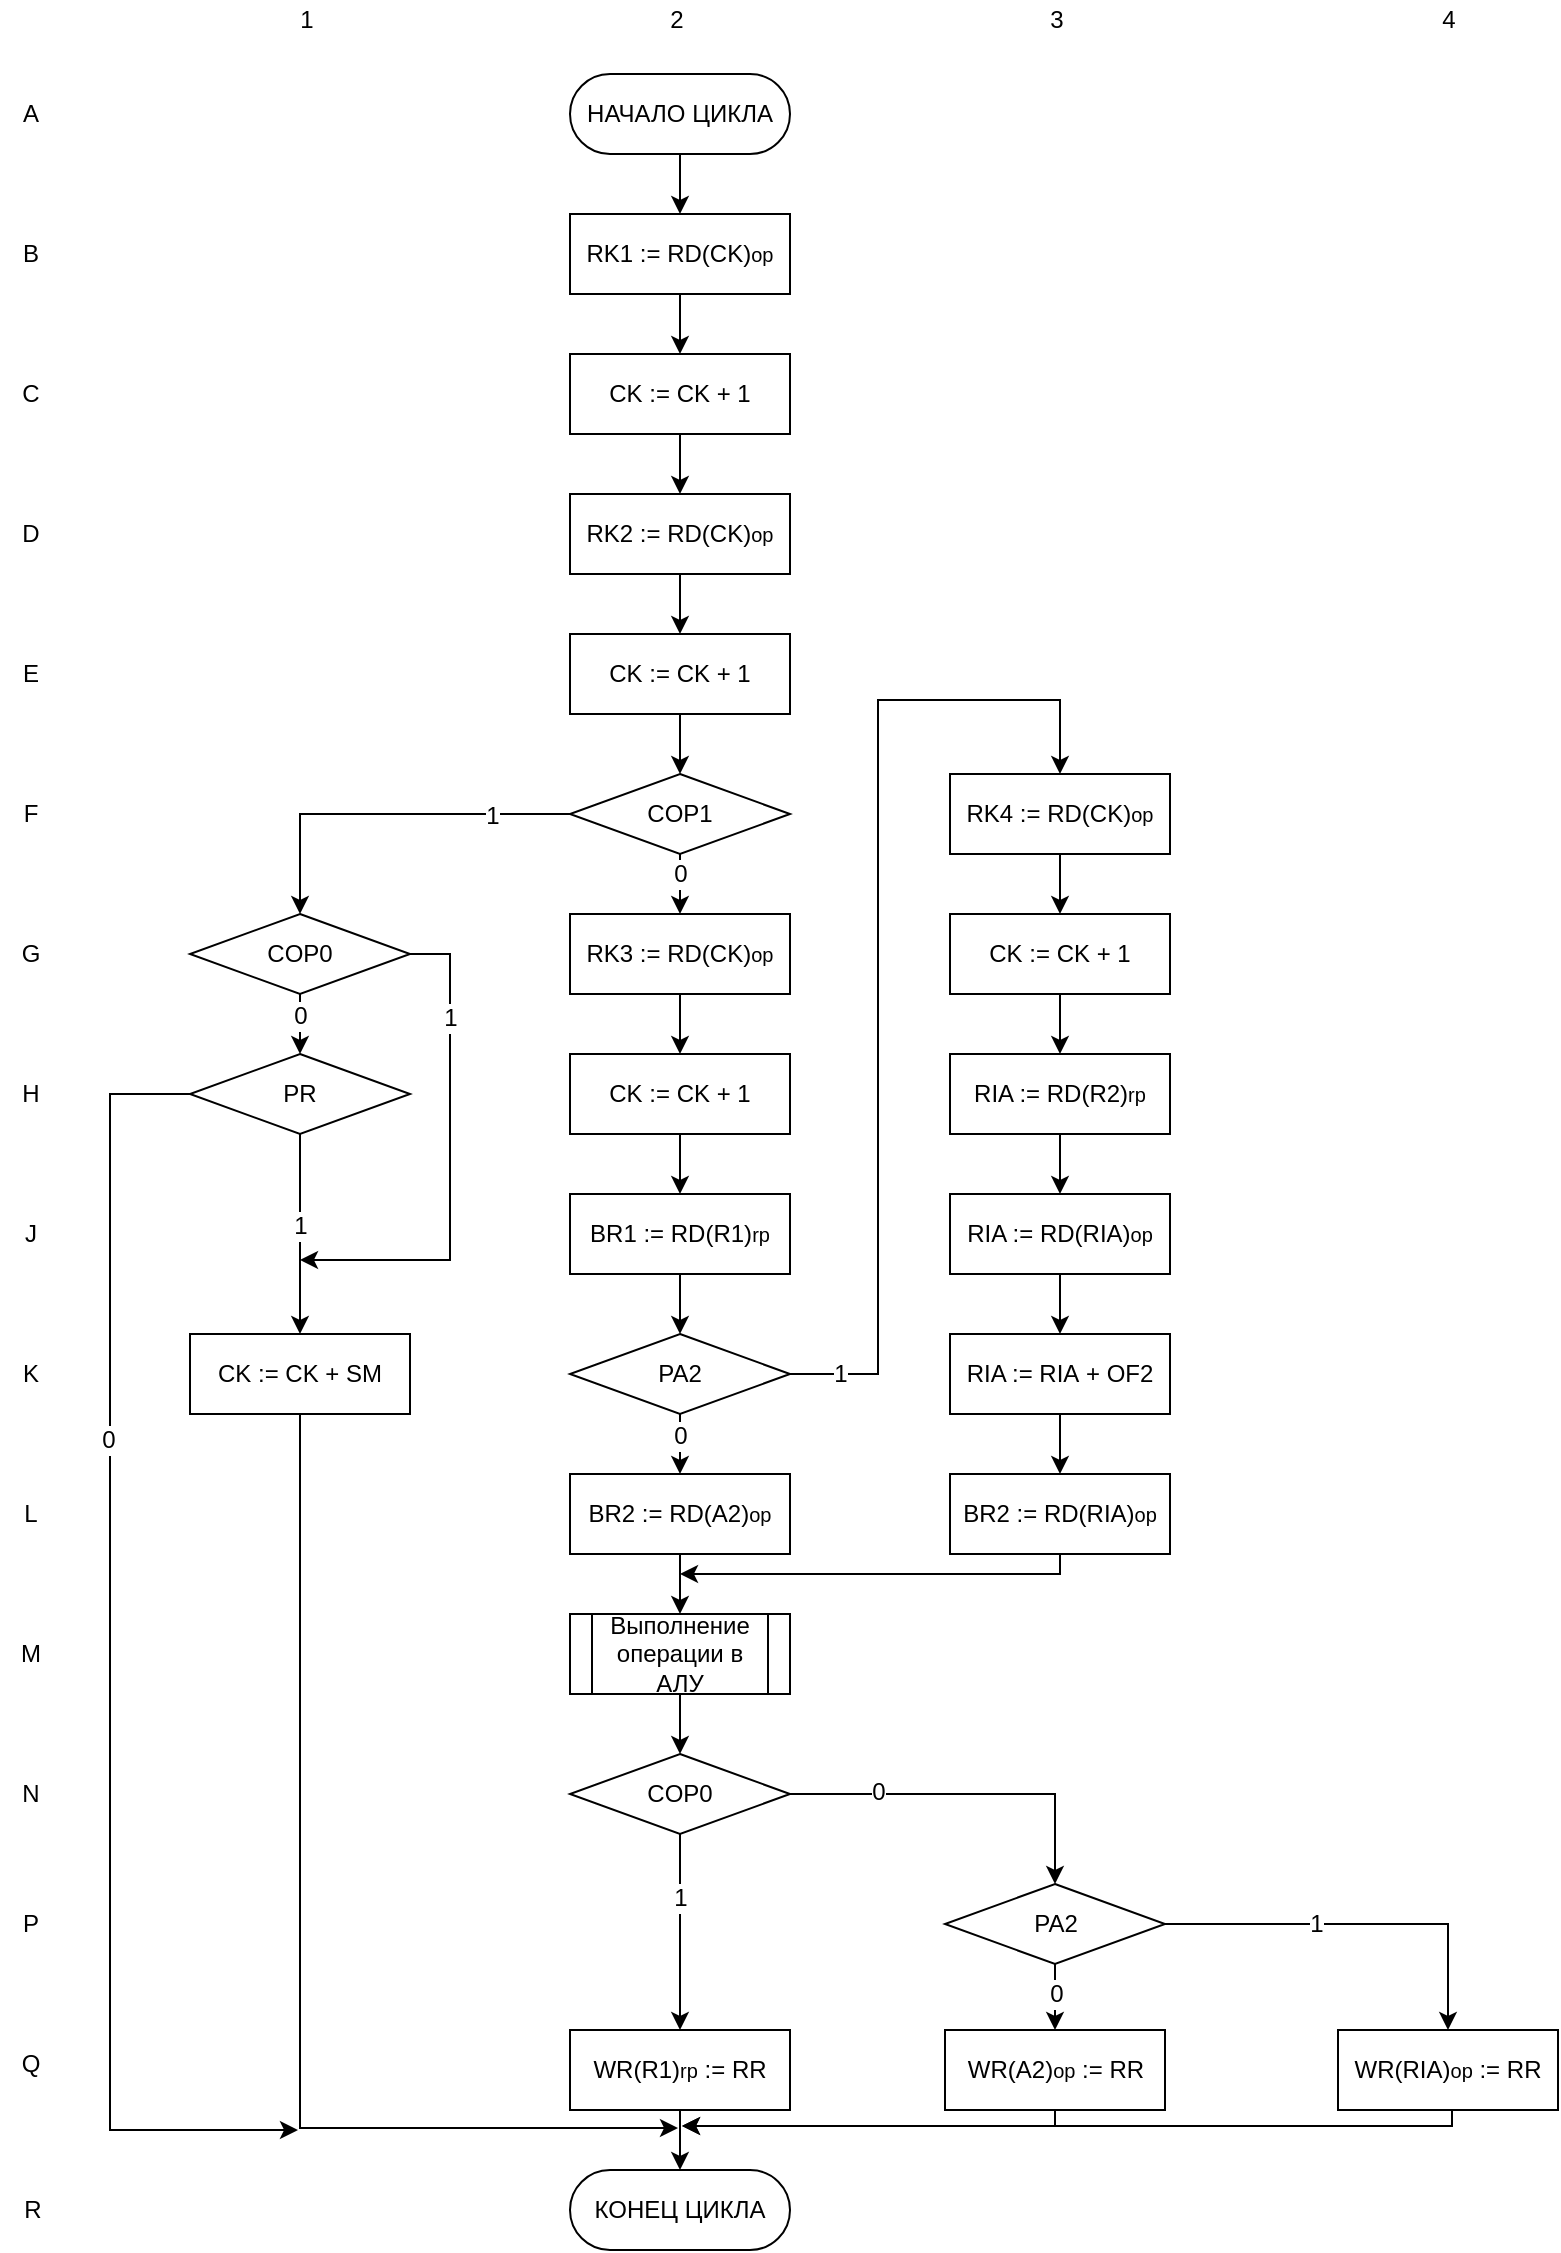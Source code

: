 <mxfile version="12.6.5" type="device"><diagram id="C5RBs43oDa-KdzZeNtuy" name="Page-1"><mxGraphModel dx="898" dy="666" grid="0" gridSize="10" guides="1" tooltips="1" connect="1" arrows="1" fold="1" page="1" pageScale="1" pageWidth="827" pageHeight="1169" math="0" shadow="0"><root><mxCell id="WIyWlLk6GJQsqaUBKTNV-0"/><mxCell id="WIyWlLk6GJQsqaUBKTNV-1" parent="WIyWlLk6GJQsqaUBKTNV-0"/><mxCell id="AU5bvNwJhqOkiv57Mv6I-17" style="edgeStyle=orthogonalEdgeStyle;rounded=0;orthogonalLoop=1;jettySize=auto;html=1;exitX=0.5;exitY=1;exitDx=0;exitDy=0;entryX=0.5;entryY=0;entryDx=0;entryDy=0;" parent="WIyWlLk6GJQsqaUBKTNV-1" source="AU5bvNwJhqOkiv57Mv6I-0" target="AU5bvNwJhqOkiv57Mv6I-1" edge="1"><mxGeometry relative="1" as="geometry"/></mxCell><mxCell id="AU5bvNwJhqOkiv57Mv6I-0" value="НАЧАЛО ЦИКЛА" style="rounded=1;whiteSpace=wrap;html=1;arcSize=50;" parent="WIyWlLk6GJQsqaUBKTNV-1" vertex="1"><mxGeometry x="295" y="47" width="110" height="40" as="geometry"/></mxCell><mxCell id="AU5bvNwJhqOkiv57Mv6I-16" style="edgeStyle=orthogonalEdgeStyle;rounded=0;orthogonalLoop=1;jettySize=auto;html=1;exitX=0.5;exitY=1;exitDx=0;exitDy=0;entryX=0.5;entryY=0;entryDx=0;entryDy=0;" parent="WIyWlLk6GJQsqaUBKTNV-1" source="AU5bvNwJhqOkiv57Mv6I-1" target="AU5bvNwJhqOkiv57Mv6I-4" edge="1"><mxGeometry relative="1" as="geometry"/></mxCell><mxCell id="AU5bvNwJhqOkiv57Mv6I-1" value="RK1 := RD(CK)&lt;font size=&quot;1&quot;&gt;op&lt;/font&gt;" style="rounded=0;whiteSpace=wrap;html=1;" parent="WIyWlLk6GJQsqaUBKTNV-1" vertex="1"><mxGeometry x="295" y="117" width="110" height="40" as="geometry"/></mxCell><mxCell id="AU5bvNwJhqOkiv57Mv6I-15" style="edgeStyle=orthogonalEdgeStyle;rounded=0;orthogonalLoop=1;jettySize=auto;html=1;exitX=0.5;exitY=1;exitDx=0;exitDy=0;entryX=0.5;entryY=0;entryDx=0;entryDy=0;" parent="WIyWlLk6GJQsqaUBKTNV-1" source="AU5bvNwJhqOkiv57Mv6I-4" target="AU5bvNwJhqOkiv57Mv6I-10" edge="1"><mxGeometry relative="1" as="geometry"/></mxCell><mxCell id="AU5bvNwJhqOkiv57Mv6I-4" value="CK := CK + 1" style="rounded=0;whiteSpace=wrap;html=1;" parent="WIyWlLk6GJQsqaUBKTNV-1" vertex="1"><mxGeometry x="295" y="187" width="110" height="40" as="geometry"/></mxCell><mxCell id="AU5bvNwJhqOkiv57Mv6I-12" style="edgeStyle=orthogonalEdgeStyle;rounded=0;orthogonalLoop=1;jettySize=auto;html=1;entryX=0.5;entryY=0;entryDx=0;entryDy=0;" parent="WIyWlLk6GJQsqaUBKTNV-1" source="AU5bvNwJhqOkiv57Mv6I-5" target="AU5bvNwJhqOkiv57Mv6I-28" edge="1"><mxGeometry relative="1" as="geometry"><mxPoint x="350" y="457" as="targetPoint"/></mxGeometry></mxCell><mxCell id="bEGK7wOiKDBB2v7dSeWp-32" value="0" style="text;html=1;align=center;verticalAlign=middle;resizable=0;points=[];labelBackgroundColor=#ffffff;" parent="AU5bvNwJhqOkiv57Mv6I-12" vertex="1" connectable="0"><mxGeometry x="0.2" relative="1" as="geometry"><mxPoint as="offset"/></mxGeometry></mxCell><mxCell id="AU5bvNwJhqOkiv57Mv6I-54" style="edgeStyle=orthogonalEdgeStyle;rounded=0;orthogonalLoop=1;jettySize=auto;html=1;exitX=0;exitY=0.5;exitDx=0;exitDy=0;entryX=0.5;entryY=0;entryDx=0;entryDy=0;" parent="WIyWlLk6GJQsqaUBKTNV-1" source="AU5bvNwJhqOkiv57Mv6I-5" target="AU5bvNwJhqOkiv57Mv6I-55" edge="1"><mxGeometry relative="1" as="geometry"><mxPoint x="160" y="397" as="targetPoint"/></mxGeometry></mxCell><mxCell id="bEGK7wOiKDBB2v7dSeWp-33" value="1" style="text;html=1;align=center;verticalAlign=middle;resizable=0;points=[];labelBackgroundColor=#ffffff;" parent="AU5bvNwJhqOkiv57Mv6I-54" vertex="1" connectable="0"><mxGeometry x="-0.571" y="1" relative="1" as="geometry"><mxPoint as="offset"/></mxGeometry></mxCell><mxCell id="AU5bvNwJhqOkiv57Mv6I-5" value="COP1" style="rhombus;whiteSpace=wrap;html=1;" parent="WIyWlLk6GJQsqaUBKTNV-1" vertex="1"><mxGeometry x="295" y="397" width="110" height="40" as="geometry"/></mxCell><mxCell id="AU5bvNwJhqOkiv57Mv6I-23" style="edgeStyle=orthogonalEdgeStyle;rounded=0;orthogonalLoop=1;jettySize=auto;html=1;exitX=1;exitY=0.5;exitDx=0;exitDy=0;entryX=0.5;entryY=0;entryDx=0;entryDy=0;" parent="WIyWlLk6GJQsqaUBKTNV-1" source="AU5bvNwJhqOkiv57Mv6I-6" target="bEGK7wOiKDBB2v7dSeWp-2" edge="1"><mxGeometry relative="1" as="geometry"><mxPoint x="540" y="390" as="targetPoint"/><Array as="points"><mxPoint x="449" y="697"/><mxPoint x="449" y="360"/><mxPoint x="540" y="360"/></Array></mxGeometry></mxCell><mxCell id="bEGK7wOiKDBB2v7dSeWp-40" value="1" style="text;html=1;align=center;verticalAlign=middle;resizable=0;points=[];labelBackgroundColor=#ffffff;" parent="AU5bvNwJhqOkiv57Mv6I-23" vertex="1" connectable="0"><mxGeometry x="-0.953" relative="1" as="geometry"><mxPoint x="13" as="offset"/></mxGeometry></mxCell><mxCell id="bEGK7wOiKDBB2v7dSeWp-13" style="edgeStyle=orthogonalEdgeStyle;rounded=0;orthogonalLoop=1;jettySize=auto;html=1;exitX=0.5;exitY=1;exitDx=0;exitDy=0;entryX=0.5;entryY=0;entryDx=0;entryDy=0;" parent="WIyWlLk6GJQsqaUBKTNV-1" source="AU5bvNwJhqOkiv57Mv6I-6" target="bEGK7wOiKDBB2v7dSeWp-10" edge="1"><mxGeometry relative="1" as="geometry"/></mxCell><mxCell id="bEGK7wOiKDBB2v7dSeWp-41" value="0" style="text;html=1;align=center;verticalAlign=middle;resizable=0;points=[];labelBackgroundColor=#ffffff;" parent="bEGK7wOiKDBB2v7dSeWp-13" vertex="1" connectable="0"><mxGeometry x="-0.3" y="2" relative="1" as="geometry"><mxPoint x="-2" as="offset"/></mxGeometry></mxCell><mxCell id="AU5bvNwJhqOkiv57Mv6I-6" value="PA2" style="rhombus;whiteSpace=wrap;html=1;" parent="WIyWlLk6GJQsqaUBKTNV-1" vertex="1"><mxGeometry x="295" y="677" width="110" height="40" as="geometry"/></mxCell><mxCell id="AU5bvNwJhqOkiv57Mv6I-14" style="edgeStyle=orthogonalEdgeStyle;rounded=0;orthogonalLoop=1;jettySize=auto;html=1;exitX=0.5;exitY=1;exitDx=0;exitDy=0;entryX=0.5;entryY=0;entryDx=0;entryDy=0;" parent="WIyWlLk6GJQsqaUBKTNV-1" source="AU5bvNwJhqOkiv57Mv6I-10" target="AU5bvNwJhqOkiv57Mv6I-11" edge="1"><mxGeometry relative="1" as="geometry"/></mxCell><mxCell id="AU5bvNwJhqOkiv57Mv6I-10" value="RK2 := RD(CK)&lt;font size=&quot;1&quot;&gt;op&lt;/font&gt;" style="rounded=0;whiteSpace=wrap;html=1;" parent="WIyWlLk6GJQsqaUBKTNV-1" vertex="1"><mxGeometry x="295" y="257" width="110" height="40" as="geometry"/></mxCell><mxCell id="AU5bvNwJhqOkiv57Mv6I-13" style="edgeStyle=orthogonalEdgeStyle;rounded=0;orthogonalLoop=1;jettySize=auto;html=1;exitX=0.5;exitY=1;exitDx=0;exitDy=0;entryX=0.5;entryY=0;entryDx=0;entryDy=0;" parent="WIyWlLk6GJQsqaUBKTNV-1" source="AU5bvNwJhqOkiv57Mv6I-11" target="AU5bvNwJhqOkiv57Mv6I-5" edge="1"><mxGeometry relative="1" as="geometry"/></mxCell><mxCell id="AU5bvNwJhqOkiv57Mv6I-11" value="CK := CK + 1" style="rounded=0;whiteSpace=wrap;html=1;" parent="WIyWlLk6GJQsqaUBKTNV-1" vertex="1"><mxGeometry x="295" y="327" width="110" height="40" as="geometry"/></mxCell><mxCell id="AU5bvNwJhqOkiv57Mv6I-45" style="edgeStyle=orthogonalEdgeStyle;rounded=0;orthogonalLoop=1;jettySize=auto;html=1;exitX=0.5;exitY=1;exitDx=0;exitDy=0;entryX=0.5;entryY=0;entryDx=0;entryDy=0;" parent="WIyWlLk6GJQsqaUBKTNV-1" source="bEGK7wOiKDBB2v7dSeWp-10" target="AU5bvNwJhqOkiv57Mv6I-33" edge="1"><mxGeometry relative="1" as="geometry"><mxPoint x="350" y="857" as="sourcePoint"/></mxGeometry></mxCell><mxCell id="AU5bvNwJhqOkiv57Mv6I-27" style="edgeStyle=orthogonalEdgeStyle;rounded=0;orthogonalLoop=1;jettySize=auto;html=1;exitX=0.5;exitY=1;exitDx=0;exitDy=0;entryX=0.5;entryY=0;entryDx=0;entryDy=0;" parent="WIyWlLk6GJQsqaUBKTNV-1" source="AU5bvNwJhqOkiv57Mv6I-28" target="AU5bvNwJhqOkiv57Mv6I-29" edge="1"><mxGeometry relative="1" as="geometry"/></mxCell><mxCell id="AU5bvNwJhqOkiv57Mv6I-28" value="RK3 := RD(CK)&lt;font size=&quot;1&quot;&gt;op&lt;/font&gt;" style="rounded=0;whiteSpace=wrap;html=1;" parent="WIyWlLk6GJQsqaUBKTNV-1" vertex="1"><mxGeometry x="295" y="467" width="110" height="40" as="geometry"/></mxCell><mxCell id="AU5bvNwJhqOkiv57Mv6I-29" value="CK := CK + 1" style="rounded=0;whiteSpace=wrap;html=1;" parent="WIyWlLk6GJQsqaUBKTNV-1" vertex="1"><mxGeometry x="295" y="537" width="110" height="40" as="geometry"/></mxCell><mxCell id="AU5bvNwJhqOkiv57Mv6I-32" style="edgeStyle=orthogonalEdgeStyle;rounded=0;orthogonalLoop=1;jettySize=auto;html=1;exitX=0.5;exitY=1;exitDx=0;exitDy=0;entryX=0.5;entryY=0;entryDx=0;entryDy=0;" parent="WIyWlLk6GJQsqaUBKTNV-1" source="AU5bvNwJhqOkiv57Mv6I-29" target="bEGK7wOiKDBB2v7dSeWp-11" edge="1"><mxGeometry relative="1" as="geometry"><mxPoint x="350" y="637" as="sourcePoint"/><mxPoint x="350" y="597" as="targetPoint"/></mxGeometry></mxCell><mxCell id="AU5bvNwJhqOkiv57Mv6I-44" style="edgeStyle=orthogonalEdgeStyle;rounded=0;orthogonalLoop=1;jettySize=auto;html=1;exitX=0.5;exitY=1;exitDx=0;exitDy=0;entryX=0.5;entryY=0;entryDx=0;entryDy=0;" parent="WIyWlLk6GJQsqaUBKTNV-1" source="AU5bvNwJhqOkiv57Mv6I-33" target="AU5bvNwJhqOkiv57Mv6I-34" edge="1"><mxGeometry relative="1" as="geometry"><mxPoint x="350" y="877" as="sourcePoint"/></mxGeometry></mxCell><mxCell id="AU5bvNwJhqOkiv57Mv6I-33" value="Выполнение операции в АЛУ" style="shape=process;whiteSpace=wrap;html=1;backgroundOutline=1;" parent="WIyWlLk6GJQsqaUBKTNV-1" vertex="1"><mxGeometry x="295" y="817" width="110" height="40" as="geometry"/></mxCell><mxCell id="AU5bvNwJhqOkiv57Mv6I-37" style="edgeStyle=orthogonalEdgeStyle;rounded=0;orthogonalLoop=1;jettySize=auto;html=1;exitX=1;exitY=0.5;exitDx=0;exitDy=0;entryX=0.5;entryY=0;entryDx=0;entryDy=0;" parent="WIyWlLk6GJQsqaUBKTNV-1" source="AU5bvNwJhqOkiv57Mv6I-34" target="j29npIHTxuZHRVmmqCBf-0" edge="1"><mxGeometry relative="1" as="geometry"><mxPoint x="540" y="820" as="targetPoint"/><Array as="points"><mxPoint x="538" y="907"/></Array></mxGeometry></mxCell><mxCell id="bEGK7wOiKDBB2v7dSeWp-38" value="0" style="text;html=1;align=center;verticalAlign=middle;resizable=0;points=[];labelBackgroundColor=#ffffff;" parent="AU5bvNwJhqOkiv57Mv6I-37" vertex="1" connectable="0"><mxGeometry x="-0.506" y="3" relative="1" as="geometry"><mxPoint y="2" as="offset"/></mxGeometry></mxCell><mxCell id="AU5bvNwJhqOkiv57Mv6I-40" style="edgeStyle=orthogonalEdgeStyle;rounded=0;orthogonalLoop=1;jettySize=auto;html=1;exitX=0.5;exitY=1;exitDx=0;exitDy=0;entryX=0.5;entryY=0;entryDx=0;entryDy=0;" parent="WIyWlLk6GJQsqaUBKTNV-1" source="AU5bvNwJhqOkiv57Mv6I-34" target="AU5bvNwJhqOkiv57Mv6I-39" edge="1"><mxGeometry relative="1" as="geometry"><mxPoint x="350" y="932" as="sourcePoint"/></mxGeometry></mxCell><mxCell id="bEGK7wOiKDBB2v7dSeWp-39" value="1" style="text;html=1;align=center;verticalAlign=middle;resizable=0;points=[];labelBackgroundColor=#ffffff;" parent="AU5bvNwJhqOkiv57Mv6I-40" vertex="1" connectable="0"><mxGeometry x="-0.36" relative="1" as="geometry"><mxPoint as="offset"/></mxGeometry></mxCell><mxCell id="AU5bvNwJhqOkiv57Mv6I-34" value="COP0" style="rhombus;whiteSpace=wrap;html=1;" parent="WIyWlLk6GJQsqaUBKTNV-1" vertex="1"><mxGeometry x="295" y="887" width="110" height="40" as="geometry"/></mxCell><mxCell id="AU5bvNwJhqOkiv57Mv6I-41" style="edgeStyle=orthogonalEdgeStyle;rounded=0;orthogonalLoop=1;jettySize=auto;html=1;exitX=0.5;exitY=1;exitDx=0;exitDy=0;" parent="WIyWlLk6GJQsqaUBKTNV-1" edge="1"><mxGeometry relative="1" as="geometry"><mxPoint x="351" y="1073" as="targetPoint"/><mxPoint x="537.5" y="1063" as="sourcePoint"/><Array as="points"><mxPoint x="538" y="1073"/></Array></mxGeometry></mxCell><mxCell id="AU5bvNwJhqOkiv57Mv6I-38" value="WR(A2)&lt;font size=&quot;1&quot;&gt;op&lt;/font&gt; := RR" style="rounded=0;whiteSpace=wrap;html=1;" parent="WIyWlLk6GJQsqaUBKTNV-1" vertex="1"><mxGeometry x="482.5" y="1025" width="110" height="40" as="geometry"/></mxCell><mxCell id="AU5bvNwJhqOkiv57Mv6I-43" style="edgeStyle=orthogonalEdgeStyle;rounded=0;orthogonalLoop=1;jettySize=auto;html=1;exitX=0.5;exitY=1;exitDx=0;exitDy=0;entryX=0.5;entryY=0;entryDx=0;entryDy=0;" parent="WIyWlLk6GJQsqaUBKTNV-1" source="AU5bvNwJhqOkiv57Mv6I-39" target="AU5bvNwJhqOkiv57Mv6I-42" edge="1"><mxGeometry relative="1" as="geometry"/></mxCell><mxCell id="AU5bvNwJhqOkiv57Mv6I-39" value="WR(R1)&lt;font size=&quot;1&quot;&gt;rp&lt;/font&gt; := RR" style="rounded=0;whiteSpace=wrap;html=1;" parent="WIyWlLk6GJQsqaUBKTNV-1" vertex="1"><mxGeometry x="295" y="1025" width="110" height="40" as="geometry"/></mxCell><mxCell id="AU5bvNwJhqOkiv57Mv6I-42" value="КОНЕЦ ЦИКЛА" style="rounded=1;whiteSpace=wrap;html=1;arcSize=50;" parent="WIyWlLk6GJQsqaUBKTNV-1" vertex="1"><mxGeometry x="295" y="1095" width="110" height="40" as="geometry"/></mxCell><mxCell id="AU5bvNwJhqOkiv57Mv6I-53" style="edgeStyle=orthogonalEdgeStyle;rounded=0;orthogonalLoop=1;jettySize=auto;html=1;exitX=0.5;exitY=1;exitDx=0;exitDy=0;" parent="WIyWlLk6GJQsqaUBKTNV-1" edge="1"><mxGeometry relative="1" as="geometry"><mxPoint x="349" y="1074" as="targetPoint"/><mxPoint x="160" y="715" as="sourcePoint"/><Array as="points"><mxPoint x="160" y="1074"/></Array></mxGeometry></mxCell><mxCell id="AU5bvNwJhqOkiv57Mv6I-48" value="CK := CK + SM" style="rounded=0;whiteSpace=wrap;html=1;" parent="WIyWlLk6GJQsqaUBKTNV-1" vertex="1"><mxGeometry x="105" y="677" width="110" height="40" as="geometry"/></mxCell><mxCell id="bEGK7wOiKDBB2v7dSeWp-22" style="edgeStyle=orthogonalEdgeStyle;rounded=0;orthogonalLoop=1;jettySize=auto;html=1;exitX=0.5;exitY=1;exitDx=0;exitDy=0;entryX=0.5;entryY=0;entryDx=0;entryDy=0;" parent="WIyWlLk6GJQsqaUBKTNV-1" source="AU5bvNwJhqOkiv57Mv6I-49" target="AU5bvNwJhqOkiv57Mv6I-48" edge="1"><mxGeometry relative="1" as="geometry"><mxPoint x="159" y="557" as="targetPoint"/><mxPoint x="19" y="557" as="sourcePoint"/></mxGeometry></mxCell><mxCell id="bEGK7wOiKDBB2v7dSeWp-36" value="1" style="text;html=1;align=center;verticalAlign=middle;resizable=0;points=[];labelBackgroundColor=#ffffff;" parent="bEGK7wOiKDBB2v7dSeWp-22" vertex="1" connectable="0"><mxGeometry x="-0.078" relative="1" as="geometry"><mxPoint as="offset"/></mxGeometry></mxCell><mxCell id="bEGK7wOiKDBB2v7dSeWp-23" style="edgeStyle=orthogonalEdgeStyle;rounded=0;orthogonalLoop=1;jettySize=auto;html=1;exitX=0;exitY=0.5;exitDx=0;exitDy=0;" parent="WIyWlLk6GJQsqaUBKTNV-1" source="AU5bvNwJhqOkiv57Mv6I-49" edge="1"><mxGeometry relative="1" as="geometry"><mxPoint x="159" y="1075" as="targetPoint"/><mxPoint x="-26" y="577" as="sourcePoint"/><Array as="points"><mxPoint x="65" y="557"/><mxPoint x="65" y="1075"/></Array></mxGeometry></mxCell><mxCell id="bEGK7wOiKDBB2v7dSeWp-37" value="0" style="text;html=1;align=center;verticalAlign=middle;resizable=0;points=[];labelBackgroundColor=#ffffff;" parent="bEGK7wOiKDBB2v7dSeWp-23" vertex="1" connectable="0"><mxGeometry x="-0.348" y="-1" relative="1" as="geometry"><mxPoint as="offset"/></mxGeometry></mxCell><mxCell id="AU5bvNwJhqOkiv57Mv6I-49" value="PR" style="rhombus;whiteSpace=wrap;html=1;" parent="WIyWlLk6GJQsqaUBKTNV-1" vertex="1"><mxGeometry x="105" y="537" width="110" height="40" as="geometry"/></mxCell><mxCell id="bEGK7wOiKDBB2v7dSeWp-26" style="edgeStyle=orthogonalEdgeStyle;rounded=0;orthogonalLoop=1;jettySize=auto;html=1;exitX=0.5;exitY=1;exitDx=0;exitDy=0;entryX=0.5;entryY=0;entryDx=0;entryDy=0;" parent="WIyWlLk6GJQsqaUBKTNV-1" source="AU5bvNwJhqOkiv57Mv6I-55" target="AU5bvNwJhqOkiv57Mv6I-49" edge="1"><mxGeometry relative="1" as="geometry"/></mxCell><mxCell id="bEGK7wOiKDBB2v7dSeWp-35" value="0" style="text;html=1;align=center;verticalAlign=middle;resizable=0;points=[];labelBackgroundColor=#ffffff;" parent="bEGK7wOiKDBB2v7dSeWp-26" vertex="1" connectable="0"><mxGeometry x="-0.3" relative="1" as="geometry"><mxPoint as="offset"/></mxGeometry></mxCell><mxCell id="bEGK7wOiKDBB2v7dSeWp-27" style="edgeStyle=orthogonalEdgeStyle;rounded=0;orthogonalLoop=1;jettySize=auto;html=1;exitX=1;exitY=0.5;exitDx=0;exitDy=0;" parent="WIyWlLk6GJQsqaUBKTNV-1" source="AU5bvNwJhqOkiv57Mv6I-55" edge="1"><mxGeometry relative="1" as="geometry"><mxPoint x="160" y="640" as="targetPoint"/><Array as="points"><mxPoint x="235" y="487"/><mxPoint x="235" y="640"/><mxPoint x="160" y="640"/></Array></mxGeometry></mxCell><mxCell id="bEGK7wOiKDBB2v7dSeWp-34" value="1" style="text;html=1;align=center;verticalAlign=middle;resizable=0;points=[];labelBackgroundColor=#ffffff;" parent="bEGK7wOiKDBB2v7dSeWp-27" vertex="1" connectable="0"><mxGeometry x="-0.585" relative="1" as="geometry"><mxPoint as="offset"/></mxGeometry></mxCell><mxCell id="AU5bvNwJhqOkiv57Mv6I-55" value="COP0" style="rhombus;whiteSpace=wrap;html=1;" parent="WIyWlLk6GJQsqaUBKTNV-1" vertex="1"><mxGeometry x="105" y="467" width="110" height="40" as="geometry"/></mxCell><mxCell id="AU5bvNwJhqOkiv57Mv6I-70" value="A" style="text;html=1;align=center;verticalAlign=middle;resizable=0;points=[];autosize=1;" parent="WIyWlLk6GJQsqaUBKTNV-1" vertex="1"><mxGeometry x="15" y="57" width="20" height="20" as="geometry"/></mxCell><mxCell id="AU5bvNwJhqOkiv57Mv6I-71" value="B" style="text;html=1;align=center;verticalAlign=middle;resizable=0;points=[];autosize=1;" parent="WIyWlLk6GJQsqaUBKTNV-1" vertex="1"><mxGeometry x="15" y="127" width="20" height="20" as="geometry"/></mxCell><mxCell id="AU5bvNwJhqOkiv57Mv6I-72" value="C" style="text;html=1;align=center;verticalAlign=middle;resizable=0;points=[];autosize=1;" parent="WIyWlLk6GJQsqaUBKTNV-1" vertex="1"><mxGeometry x="15" y="197" width="20" height="20" as="geometry"/></mxCell><mxCell id="AU5bvNwJhqOkiv57Mv6I-73" value="D" style="text;html=1;align=center;verticalAlign=middle;resizable=0;points=[];autosize=1;" parent="WIyWlLk6GJQsqaUBKTNV-1" vertex="1"><mxGeometry x="15" y="267" width="20" height="20" as="geometry"/></mxCell><mxCell id="AU5bvNwJhqOkiv57Mv6I-74" value="E" style="text;html=1;align=center;verticalAlign=middle;resizable=0;points=[];autosize=1;" parent="WIyWlLk6GJQsqaUBKTNV-1" vertex="1"><mxGeometry x="15" y="337" width="20" height="20" as="geometry"/></mxCell><mxCell id="AU5bvNwJhqOkiv57Mv6I-75" value="F" style="text;html=1;align=center;verticalAlign=middle;resizable=0;points=[];autosize=1;" parent="WIyWlLk6GJQsqaUBKTNV-1" vertex="1"><mxGeometry x="15" y="407" width="20" height="20" as="geometry"/></mxCell><mxCell id="AU5bvNwJhqOkiv57Mv6I-76" value="G" style="text;html=1;align=center;verticalAlign=middle;resizable=0;points=[];autosize=1;" parent="WIyWlLk6GJQsqaUBKTNV-1" vertex="1"><mxGeometry x="15" y="477" width="20" height="20" as="geometry"/></mxCell><mxCell id="AU5bvNwJhqOkiv57Mv6I-77" value="H" style="text;html=1;align=center;verticalAlign=middle;resizable=0;points=[];autosize=1;" parent="WIyWlLk6GJQsqaUBKTNV-1" vertex="1"><mxGeometry x="15" y="547" width="20" height="20" as="geometry"/></mxCell><mxCell id="AU5bvNwJhqOkiv57Mv6I-78" value="K" style="text;html=1;align=center;verticalAlign=middle;resizable=0;points=[];autosize=1;" parent="WIyWlLk6GJQsqaUBKTNV-1" vertex="1"><mxGeometry x="15" y="687" width="20" height="20" as="geometry"/></mxCell><mxCell id="AU5bvNwJhqOkiv57Mv6I-79" value="L" style="text;html=1;align=center;verticalAlign=middle;resizable=0;points=[];autosize=1;" parent="WIyWlLk6GJQsqaUBKTNV-1" vertex="1"><mxGeometry x="15" y="757" width="20" height="20" as="geometry"/></mxCell><mxCell id="AU5bvNwJhqOkiv57Mv6I-80" value="M" style="text;html=1;align=center;verticalAlign=middle;resizable=0;points=[];autosize=1;" parent="WIyWlLk6GJQsqaUBKTNV-1" vertex="1"><mxGeometry x="10" y="827" width="30" height="20" as="geometry"/></mxCell><mxCell id="AU5bvNwJhqOkiv57Mv6I-81" value="N" style="text;html=1;align=center;verticalAlign=middle;resizable=0;points=[];autosize=1;" parent="WIyWlLk6GJQsqaUBKTNV-1" vertex="1"><mxGeometry x="15" y="897" width="20" height="20" as="geometry"/></mxCell><mxCell id="AU5bvNwJhqOkiv57Mv6I-83" value="Q" style="text;html=1;align=center;verticalAlign=middle;resizable=0;points=[];autosize=1;" parent="WIyWlLk6GJQsqaUBKTNV-1" vertex="1"><mxGeometry x="15" y="1032" width="20" height="20" as="geometry"/></mxCell><mxCell id="AU5bvNwJhqOkiv57Mv6I-88" value="1" style="text;html=1;align=center;verticalAlign=middle;resizable=0;points=[];autosize=1;" parent="WIyWlLk6GJQsqaUBKTNV-1" vertex="1"><mxGeometry x="152.5" y="10" width="20" height="20" as="geometry"/></mxCell><mxCell id="AU5bvNwJhqOkiv57Mv6I-89" value="2" style="text;html=1;align=center;verticalAlign=middle;resizable=0;points=[];autosize=1;" parent="WIyWlLk6GJQsqaUBKTNV-1" vertex="1"><mxGeometry x="337.5" y="10" width="20" height="20" as="geometry"/></mxCell><mxCell id="AU5bvNwJhqOkiv57Mv6I-90" value="3" style="text;html=1;align=center;verticalAlign=middle;resizable=0;points=[];autosize=1;" parent="WIyWlLk6GJQsqaUBKTNV-1" vertex="1"><mxGeometry x="527.5" y="10" width="20" height="20" as="geometry"/></mxCell><mxCell id="bEGK7wOiKDBB2v7dSeWp-14" style="edgeStyle=orthogonalEdgeStyle;rounded=0;orthogonalLoop=1;jettySize=auto;html=1;exitX=0.5;exitY=1;exitDx=0;exitDy=0;entryX=0.5;entryY=0;entryDx=0;entryDy=0;" parent="WIyWlLk6GJQsqaUBKTNV-1" source="bEGK7wOiKDBB2v7dSeWp-2" target="bEGK7wOiKDBB2v7dSeWp-3" edge="1"><mxGeometry relative="1" as="geometry"/></mxCell><mxCell id="bEGK7wOiKDBB2v7dSeWp-2" value="RK4 := RD(CK)&lt;font size=&quot;1&quot;&gt;op&lt;/font&gt;" style="rounded=0;whiteSpace=wrap;html=1;" parent="WIyWlLk6GJQsqaUBKTNV-1" vertex="1"><mxGeometry x="485" y="397" width="110" height="40" as="geometry"/></mxCell><mxCell id="bEGK7wOiKDBB2v7dSeWp-15" style="edgeStyle=orthogonalEdgeStyle;rounded=0;orthogonalLoop=1;jettySize=auto;html=1;exitX=0.5;exitY=1;exitDx=0;exitDy=0;entryX=0.5;entryY=0;entryDx=0;entryDy=0;" parent="WIyWlLk6GJQsqaUBKTNV-1" source="bEGK7wOiKDBB2v7dSeWp-3" target="bEGK7wOiKDBB2v7dSeWp-4" edge="1"><mxGeometry relative="1" as="geometry"/></mxCell><mxCell id="bEGK7wOiKDBB2v7dSeWp-3" value="CK := CK + 1" style="rounded=0;whiteSpace=wrap;html=1;" parent="WIyWlLk6GJQsqaUBKTNV-1" vertex="1"><mxGeometry x="485" y="467" width="110" height="40" as="geometry"/></mxCell><mxCell id="bEGK7wOiKDBB2v7dSeWp-16" style="edgeStyle=orthogonalEdgeStyle;rounded=0;orthogonalLoop=1;jettySize=auto;html=1;exitX=0.5;exitY=1;exitDx=0;exitDy=0;entryX=0.5;entryY=0;entryDx=0;entryDy=0;" parent="WIyWlLk6GJQsqaUBKTNV-1" source="bEGK7wOiKDBB2v7dSeWp-4" target="SGSX7tv_o41if4225SXx-0" edge="1"><mxGeometry relative="1" as="geometry"><mxPoint x="540" y="607" as="targetPoint"/></mxGeometry></mxCell><mxCell id="bEGK7wOiKDBB2v7dSeWp-4" value="RIA := RD(R2)&lt;span style=&quot;font-size: x-small&quot;&gt;rp&lt;/span&gt;" style="rounded=0;whiteSpace=wrap;html=1;" parent="WIyWlLk6GJQsqaUBKTNV-1" vertex="1"><mxGeometry x="485" y="537" width="110" height="40" as="geometry"/></mxCell><mxCell id="bEGK7wOiKDBB2v7dSeWp-18" style="edgeStyle=orthogonalEdgeStyle;rounded=0;orthogonalLoop=1;jettySize=auto;html=1;exitX=0.5;exitY=1;exitDx=0;exitDy=0;entryX=0.5;entryY=0;entryDx=0;entryDy=0;" parent="WIyWlLk6GJQsqaUBKTNV-1" source="bEGK7wOiKDBB2v7dSeWp-8" target="bEGK7wOiKDBB2v7dSeWp-9" edge="1"><mxGeometry relative="1" as="geometry"/></mxCell><mxCell id="bEGK7wOiKDBB2v7dSeWp-8" value="RIA := RIA&amp;nbsp;+ OF2" style="rounded=0;whiteSpace=wrap;html=1;" parent="WIyWlLk6GJQsqaUBKTNV-1" vertex="1"><mxGeometry x="485" y="677" width="110" height="40" as="geometry"/></mxCell><mxCell id="bEGK7wOiKDBB2v7dSeWp-19" style="edgeStyle=orthogonalEdgeStyle;rounded=0;orthogonalLoop=1;jettySize=auto;html=1;exitX=0.5;exitY=1;exitDx=0;exitDy=0;" parent="WIyWlLk6GJQsqaUBKTNV-1" source="bEGK7wOiKDBB2v7dSeWp-9" edge="1"><mxGeometry relative="1" as="geometry"><mxPoint x="350" y="797" as="targetPoint"/><mxPoint x="540" y="847" as="sourcePoint"/><Array as="points"><mxPoint x="530" y="797"/><mxPoint x="350" y="797"/></Array></mxGeometry></mxCell><mxCell id="bEGK7wOiKDBB2v7dSeWp-9" value="BR2 := RD(RIA)&lt;span style=&quot;font-size: x-small&quot;&gt;op&lt;/span&gt;" style="rounded=0;whiteSpace=wrap;html=1;" parent="WIyWlLk6GJQsqaUBKTNV-1" vertex="1"><mxGeometry x="485" y="747" width="110" height="40" as="geometry"/></mxCell><mxCell id="bEGK7wOiKDBB2v7dSeWp-10" value="BR2 := RD(A2)&lt;span style=&quot;font-size: x-small&quot;&gt;op&lt;/span&gt;" style="rounded=0;whiteSpace=wrap;html=1;" parent="WIyWlLk6GJQsqaUBKTNV-1" vertex="1"><mxGeometry x="295" y="747" width="110" height="40" as="geometry"/></mxCell><mxCell id="bEGK7wOiKDBB2v7dSeWp-12" style="edgeStyle=orthogonalEdgeStyle;rounded=0;orthogonalLoop=1;jettySize=auto;html=1;exitX=0.5;exitY=1;exitDx=0;exitDy=0;entryX=0.5;entryY=0;entryDx=0;entryDy=0;" parent="WIyWlLk6GJQsqaUBKTNV-1" source="bEGK7wOiKDBB2v7dSeWp-11" target="AU5bvNwJhqOkiv57Mv6I-6" edge="1"><mxGeometry relative="1" as="geometry"/></mxCell><mxCell id="bEGK7wOiKDBB2v7dSeWp-11" value="BR1 := RD(R1)&lt;span style=&quot;font-size: x-small&quot;&gt;rp&lt;/span&gt;" style="rounded=0;whiteSpace=wrap;html=1;" parent="WIyWlLk6GJQsqaUBKTNV-1" vertex="1"><mxGeometry x="295" y="607" width="110" height="40" as="geometry"/></mxCell><mxCell id="bEGK7wOiKDBB2v7dSeWp-30" value="J" style="text;html=1;align=center;verticalAlign=middle;resizable=0;points=[];autosize=1;" parent="WIyWlLk6GJQsqaUBKTNV-1" vertex="1"><mxGeometry x="15" y="617" width="20" height="20" as="geometry"/></mxCell><mxCell id="bEGK7wOiKDBB2v7dSeWp-31" value="P" style="text;html=1;align=center;verticalAlign=middle;resizable=0;points=[];autosize=1;" parent="WIyWlLk6GJQsqaUBKTNV-1" vertex="1"><mxGeometry x="15" y="962" width="20" height="20" as="geometry"/></mxCell><mxCell id="SGSX7tv_o41if4225SXx-1" style="edgeStyle=orthogonalEdgeStyle;rounded=0;orthogonalLoop=1;jettySize=auto;html=1;entryX=0.5;entryY=0;entryDx=0;entryDy=0;" parent="WIyWlLk6GJQsqaUBKTNV-1" source="SGSX7tv_o41if4225SXx-0" target="bEGK7wOiKDBB2v7dSeWp-8" edge="1"><mxGeometry relative="1" as="geometry"/></mxCell><mxCell id="SGSX7tv_o41if4225SXx-0" value="RIA := RD(RIA)&lt;span style=&quot;font-size: x-small&quot;&gt;op&lt;/span&gt;" style="rounded=0;whiteSpace=wrap;html=1;" parent="WIyWlLk6GJQsqaUBKTNV-1" vertex="1"><mxGeometry x="485" y="607" width="110" height="40" as="geometry"/></mxCell><mxCell id="j29npIHTxuZHRVmmqCBf-2" style="edgeStyle=orthogonalEdgeStyle;rounded=0;orthogonalLoop=1;jettySize=auto;html=1;entryX=0.5;entryY=0;entryDx=0;entryDy=0;" parent="WIyWlLk6GJQsqaUBKTNV-1" source="j29npIHTxuZHRVmmqCBf-0" target="j29npIHTxuZHRVmmqCBf-1" edge="1"><mxGeometry relative="1" as="geometry"/></mxCell><mxCell id="j29npIHTxuZHRVmmqCBf-5" value="1" style="text;html=1;align=center;verticalAlign=middle;resizable=0;points=[];labelBackgroundColor=#ffffff;" parent="j29npIHTxuZHRVmmqCBf-2" vertex="1" connectable="0"><mxGeometry x="-0.244" y="-1" relative="1" as="geometry"><mxPoint x="1.5" y="-1" as="offset"/></mxGeometry></mxCell><mxCell id="j29npIHTxuZHRVmmqCBf-3" style="edgeStyle=orthogonalEdgeStyle;rounded=0;orthogonalLoop=1;jettySize=auto;html=1;entryX=0.5;entryY=0;entryDx=0;entryDy=0;" parent="WIyWlLk6GJQsqaUBKTNV-1" source="j29npIHTxuZHRVmmqCBf-0" target="AU5bvNwJhqOkiv57Mv6I-38" edge="1"><mxGeometry relative="1" as="geometry"/></mxCell><mxCell id="j29npIHTxuZHRVmmqCBf-6" value="0" style="text;html=1;align=center;verticalAlign=middle;resizable=0;points=[];labelBackgroundColor=#ffffff;" parent="j29npIHTxuZHRVmmqCBf-3" vertex="1" connectable="0"><mxGeometry x="0.273" y="1" relative="1" as="geometry"><mxPoint x="-1" y="-1" as="offset"/></mxGeometry></mxCell><mxCell id="j29npIHTxuZHRVmmqCBf-0" value="PA2" style="rhombus;whiteSpace=wrap;html=1;" parent="WIyWlLk6GJQsqaUBKTNV-1" vertex="1"><mxGeometry x="482.5" y="952" width="110" height="40" as="geometry"/></mxCell><mxCell id="j29npIHTxuZHRVmmqCBf-4" style="edgeStyle=orthogonalEdgeStyle;rounded=0;orthogonalLoop=1;jettySize=auto;html=1;" parent="WIyWlLk6GJQsqaUBKTNV-1" edge="1"><mxGeometry relative="1" as="geometry"><mxPoint x="351" y="1073" as="targetPoint"/><mxPoint x="736" y="1065" as="sourcePoint"/><Array as="points"><mxPoint x="736" y="1073"/></Array></mxGeometry></mxCell><mxCell id="j29npIHTxuZHRVmmqCBf-1" value="WR(RIA)&lt;font size=&quot;1&quot;&gt;op&lt;/font&gt; := RR" style="rounded=0;whiteSpace=wrap;html=1;" parent="WIyWlLk6GJQsqaUBKTNV-1" vertex="1"><mxGeometry x="679" y="1025" width="110" height="40" as="geometry"/></mxCell><mxCell id="j29npIHTxuZHRVmmqCBf-7" value="4" style="text;html=1;align=center;verticalAlign=middle;resizable=0;points=[];autosize=1;" parent="WIyWlLk6GJQsqaUBKTNV-1" vertex="1"><mxGeometry x="724" y="10" width="20" height="20" as="geometry"/></mxCell><mxCell id="TXTz__stPBaaCAvQpr8Z-0" value="R" style="text;html=1;align=center;verticalAlign=middle;resizable=0;points=[];autosize=1;" vertex="1" parent="WIyWlLk6GJQsqaUBKTNV-1"><mxGeometry x="16" y="1106" width="19" height="18" as="geometry"/></mxCell></root></mxGraphModel></diagram></mxfile>
